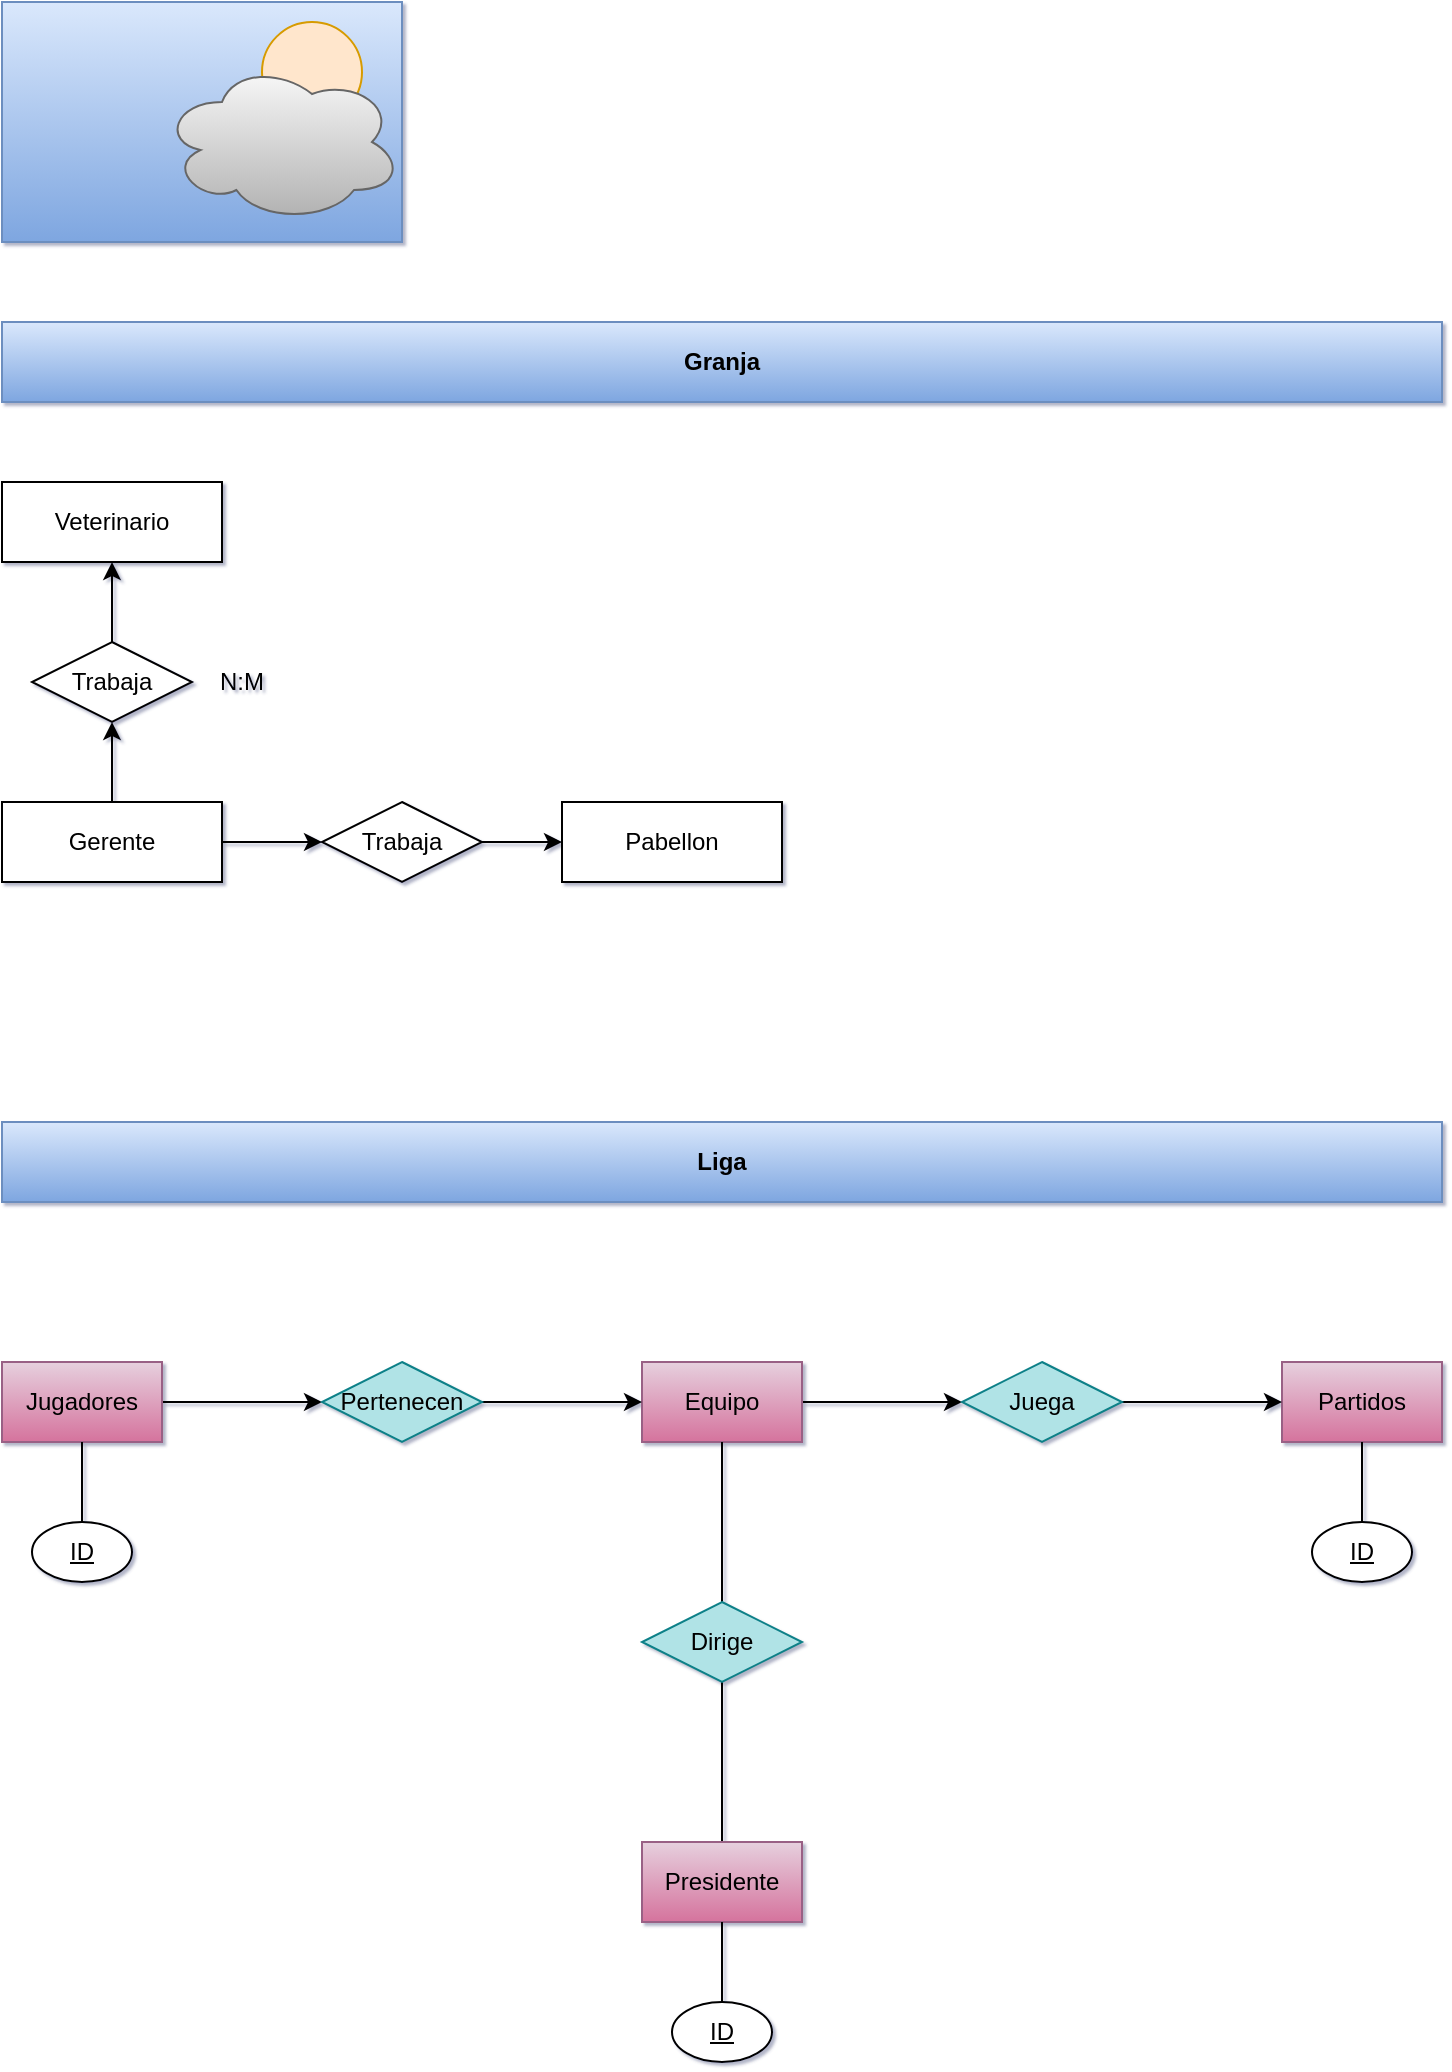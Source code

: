 <mxfile version="24.7.16">
  <diagram name="Página-1" id="0Pppa9BKXvAuz8G_iARb">
    <mxGraphModel dx="1434" dy="750" grid="1" gridSize="10" guides="1" tooltips="1" connect="1" arrows="1" fold="1" page="1" pageScale="1" pageWidth="827" pageHeight="1169" background="none" math="0" shadow="1">
      <root>
        <mxCell id="0" />
        <mxCell id="1" parent="0" />
        <mxCell id="WUPRvrQrmbS5LBofiHhi-1" value="" style="rounded=0;whiteSpace=wrap;html=1;fillColor=#dae8fc;gradientColor=#7ea6e0;strokeColor=#6c8ebf;" vertex="1" parent="1">
          <mxGeometry x="40" y="40" width="200" height="120" as="geometry" />
        </mxCell>
        <mxCell id="WUPRvrQrmbS5LBofiHhi-3" value="" style="ellipse;whiteSpace=wrap;html=1;fillColor=#ffe6cc;strokeColor=#d79b00;" vertex="1" parent="1">
          <mxGeometry x="170" y="50" width="50" height="50" as="geometry" />
        </mxCell>
        <mxCell id="WUPRvrQrmbS5LBofiHhi-2" value="" style="ellipse;shape=cloud;whiteSpace=wrap;html=1;fillColor=#f5f5f5;gradientColor=#b3b3b3;strokeColor=#666666;" vertex="1" parent="1">
          <mxGeometry x="120" y="70" width="120" height="80" as="geometry" />
        </mxCell>
        <mxCell id="WUPRvrQrmbS5LBofiHhi-6" value="&lt;div&gt;Veterinario&lt;/div&gt;" style="rounded=0;whiteSpace=wrap;html=1;" vertex="1" parent="1">
          <mxGeometry x="40" y="280" width="110" height="40" as="geometry" />
        </mxCell>
        <mxCell id="WUPRvrQrmbS5LBofiHhi-14" style="edgeStyle=orthogonalEdgeStyle;rounded=0;orthogonalLoop=1;jettySize=auto;html=1;exitX=0.5;exitY=0;exitDx=0;exitDy=0;entryX=0.5;entryY=1;entryDx=0;entryDy=0;" edge="1" parent="1" source="WUPRvrQrmbS5LBofiHhi-7" target="WUPRvrQrmbS5LBofiHhi-8">
          <mxGeometry relative="1" as="geometry" />
        </mxCell>
        <mxCell id="WUPRvrQrmbS5LBofiHhi-17" style="edgeStyle=orthogonalEdgeStyle;rounded=0;orthogonalLoop=1;jettySize=auto;html=1;exitX=1;exitY=0.5;exitDx=0;exitDy=0;entryX=0;entryY=0.5;entryDx=0;entryDy=0;" edge="1" parent="1" source="WUPRvrQrmbS5LBofiHhi-7" target="WUPRvrQrmbS5LBofiHhi-16">
          <mxGeometry relative="1" as="geometry" />
        </mxCell>
        <mxCell id="WUPRvrQrmbS5LBofiHhi-7" value="&lt;div&gt;Gerente&lt;/div&gt;" style="rounded=0;whiteSpace=wrap;html=1;" vertex="1" parent="1">
          <mxGeometry x="40" y="440" width="110" height="40" as="geometry" />
        </mxCell>
        <mxCell id="WUPRvrQrmbS5LBofiHhi-15" style="edgeStyle=orthogonalEdgeStyle;rounded=0;orthogonalLoop=1;jettySize=auto;html=1;exitX=0.5;exitY=0;exitDx=0;exitDy=0;" edge="1" parent="1" source="WUPRvrQrmbS5LBofiHhi-8" target="WUPRvrQrmbS5LBofiHhi-6">
          <mxGeometry relative="1" as="geometry" />
        </mxCell>
        <mxCell id="WUPRvrQrmbS5LBofiHhi-8" value="&lt;div&gt;Trabaja&lt;/div&gt;" style="rhombus;whiteSpace=wrap;html=1;" vertex="1" parent="1">
          <mxGeometry x="55" y="360" width="80" height="40" as="geometry" />
        </mxCell>
        <mxCell id="WUPRvrQrmbS5LBofiHhi-18" style="edgeStyle=orthogonalEdgeStyle;rounded=0;orthogonalLoop=1;jettySize=auto;html=1;exitX=1;exitY=0.5;exitDx=0;exitDy=0;" edge="1" parent="1" source="WUPRvrQrmbS5LBofiHhi-16" target="WUPRvrQrmbS5LBofiHhi-5">
          <mxGeometry relative="1" as="geometry" />
        </mxCell>
        <mxCell id="WUPRvrQrmbS5LBofiHhi-16" value="&lt;div&gt;Trabaja&lt;/div&gt;" style="rhombus;whiteSpace=wrap;html=1;" vertex="1" parent="1">
          <mxGeometry x="200" y="440" width="80" height="40" as="geometry" />
        </mxCell>
        <mxCell id="WUPRvrQrmbS5LBofiHhi-19" value="N:M" style="text;html=1;align=center;verticalAlign=middle;whiteSpace=wrap;rounded=0;" vertex="1" parent="1">
          <mxGeometry x="130" y="365" width="60" height="30" as="geometry" />
        </mxCell>
        <mxCell id="WUPRvrQrmbS5LBofiHhi-20" value="&lt;b&gt;Granja&lt;/b&gt;" style="text;html=1;align=center;verticalAlign=middle;whiteSpace=wrap;rounded=0;fillColor=#dae8fc;gradientColor=#7ea6e0;strokeColor=#6c8ebf;" vertex="1" parent="1">
          <mxGeometry x="40" y="200" width="720" height="40" as="geometry" />
        </mxCell>
        <mxCell id="WUPRvrQrmbS5LBofiHhi-21" value="&lt;b&gt;Liga&lt;/b&gt;" style="text;html=1;align=center;verticalAlign=middle;whiteSpace=wrap;rounded=0;fillColor=#dae8fc;gradientColor=#7ea6e0;strokeColor=#6c8ebf;" vertex="1" parent="1">
          <mxGeometry x="40" y="600" width="720" height="40" as="geometry" />
        </mxCell>
        <mxCell id="WUPRvrQrmbS5LBofiHhi-5" value="&lt;div&gt;Pabellon&lt;/div&gt;" style="rounded=0;whiteSpace=wrap;html=1;" vertex="1" parent="1">
          <mxGeometry x="320" y="440" width="110" height="40" as="geometry" />
        </mxCell>
        <mxCell id="WUPRvrQrmbS5LBofiHhi-28" style="edgeStyle=orthogonalEdgeStyle;rounded=0;orthogonalLoop=1;jettySize=auto;html=1;exitX=1;exitY=0.5;exitDx=0;exitDy=0;entryX=0;entryY=0.5;entryDx=0;entryDy=0;" edge="1" parent="1" source="WUPRvrQrmbS5LBofiHhi-23" target="WUPRvrQrmbS5LBofiHhi-26">
          <mxGeometry relative="1" as="geometry" />
        </mxCell>
        <mxCell id="WUPRvrQrmbS5LBofiHhi-23" value="Jugadores" style="rounded=0;whiteSpace=wrap;html=1;fillColor=#e6d0de;gradientColor=#d5739d;strokeColor=#996185;" vertex="1" parent="1">
          <mxGeometry x="40" y="720" width="80" height="40" as="geometry" />
        </mxCell>
        <mxCell id="WUPRvrQrmbS5LBofiHhi-31" style="edgeStyle=orthogonalEdgeStyle;rounded=0;orthogonalLoop=1;jettySize=auto;html=1;exitX=1;exitY=0.5;exitDx=0;exitDy=0;entryX=0;entryY=0.5;entryDx=0;entryDy=0;" edge="1" parent="1" source="WUPRvrQrmbS5LBofiHhi-24" target="WUPRvrQrmbS5LBofiHhi-27">
          <mxGeometry relative="1" as="geometry" />
        </mxCell>
        <mxCell id="WUPRvrQrmbS5LBofiHhi-24" value="Equipo" style="rounded=0;whiteSpace=wrap;html=1;fillColor=#e6d0de;gradientColor=#d5739d;strokeColor=#996185;" vertex="1" parent="1">
          <mxGeometry x="360" y="720" width="80" height="40" as="geometry" />
        </mxCell>
        <mxCell id="WUPRvrQrmbS5LBofiHhi-25" value="&lt;div&gt;Partidos&lt;/div&gt;" style="rounded=0;whiteSpace=wrap;html=1;fillColor=#e6d0de;gradientColor=#d5739d;strokeColor=#996185;" vertex="1" parent="1">
          <mxGeometry x="680" y="720" width="80" height="40" as="geometry" />
        </mxCell>
        <mxCell id="WUPRvrQrmbS5LBofiHhi-29" style="edgeStyle=orthogonalEdgeStyle;rounded=0;orthogonalLoop=1;jettySize=auto;html=1;exitX=1;exitY=0.5;exitDx=0;exitDy=0;entryX=0;entryY=0.5;entryDx=0;entryDy=0;" edge="1" parent="1" source="WUPRvrQrmbS5LBofiHhi-26" target="WUPRvrQrmbS5LBofiHhi-24">
          <mxGeometry relative="1" as="geometry" />
        </mxCell>
        <mxCell id="WUPRvrQrmbS5LBofiHhi-26" value="Pertenecen" style="rhombus;whiteSpace=wrap;html=1;fillColor=#b0e3e6;strokeColor=#0e8088;" vertex="1" parent="1">
          <mxGeometry x="200" y="720" width="80" height="40" as="geometry" />
        </mxCell>
        <mxCell id="WUPRvrQrmbS5LBofiHhi-32" style="edgeStyle=orthogonalEdgeStyle;rounded=0;orthogonalLoop=1;jettySize=auto;html=1;exitX=1;exitY=0.5;exitDx=0;exitDy=0;entryX=0;entryY=0.5;entryDx=0;entryDy=0;" edge="1" parent="1" source="WUPRvrQrmbS5LBofiHhi-27" target="WUPRvrQrmbS5LBofiHhi-25">
          <mxGeometry relative="1" as="geometry" />
        </mxCell>
        <mxCell id="WUPRvrQrmbS5LBofiHhi-27" value="&lt;div&gt;Juega&lt;/div&gt;" style="rhombus;whiteSpace=wrap;html=1;fillColor=#b0e3e6;strokeColor=#0e8088;" vertex="1" parent="1">
          <mxGeometry x="520" y="720" width="80" height="40" as="geometry" />
        </mxCell>
        <mxCell id="WUPRvrQrmbS5LBofiHhi-35" style="edgeStyle=orthogonalEdgeStyle;rounded=0;orthogonalLoop=1;jettySize=auto;html=1;exitX=0.5;exitY=0;exitDx=0;exitDy=0;entryX=0.5;entryY=1;entryDx=0;entryDy=0;endArrow=none;endFill=0;" edge="1" parent="1" source="WUPRvrQrmbS5LBofiHhi-33" target="WUPRvrQrmbS5LBofiHhi-34">
          <mxGeometry relative="1" as="geometry" />
        </mxCell>
        <mxCell id="WUPRvrQrmbS5LBofiHhi-33" value="Presidente" style="rounded=0;whiteSpace=wrap;html=1;fillColor=#e6d0de;gradientColor=#d5739d;strokeColor=#996185;" vertex="1" parent="1">
          <mxGeometry x="360" y="960" width="80" height="40" as="geometry" />
        </mxCell>
        <mxCell id="WUPRvrQrmbS5LBofiHhi-36" style="edgeStyle=orthogonalEdgeStyle;rounded=0;orthogonalLoop=1;jettySize=auto;html=1;exitX=0.5;exitY=0;exitDx=0;exitDy=0;entryX=0.5;entryY=1;entryDx=0;entryDy=0;endArrow=none;endFill=0;" edge="1" parent="1" source="WUPRvrQrmbS5LBofiHhi-34" target="WUPRvrQrmbS5LBofiHhi-24">
          <mxGeometry relative="1" as="geometry" />
        </mxCell>
        <mxCell id="WUPRvrQrmbS5LBofiHhi-34" value="&lt;div&gt;Dirige&lt;/div&gt;" style="rhombus;whiteSpace=wrap;html=1;fillColor=#b0e3e6;strokeColor=#0e8088;" vertex="1" parent="1">
          <mxGeometry x="360" y="840" width="80" height="40" as="geometry" />
        </mxCell>
        <mxCell id="WUPRvrQrmbS5LBofiHhi-41" style="edgeStyle=orthogonalEdgeStyle;rounded=0;orthogonalLoop=1;jettySize=auto;html=1;exitX=0.5;exitY=0;exitDx=0;exitDy=0;entryX=0.5;entryY=1;entryDx=0;entryDy=0;endArrow=none;endFill=0;" edge="1" parent="1" source="WUPRvrQrmbS5LBofiHhi-37" target="WUPRvrQrmbS5LBofiHhi-23">
          <mxGeometry relative="1" as="geometry" />
        </mxCell>
        <mxCell id="WUPRvrQrmbS5LBofiHhi-37" value="&lt;u&gt;ID&lt;/u&gt;" style="ellipse;whiteSpace=wrap;html=1;" vertex="1" parent="1">
          <mxGeometry x="55" y="800" width="50" height="30" as="geometry" />
        </mxCell>
        <mxCell id="WUPRvrQrmbS5LBofiHhi-40" style="edgeStyle=orthogonalEdgeStyle;rounded=0;orthogonalLoop=1;jettySize=auto;html=1;entryX=0.5;entryY=1;entryDx=0;entryDy=0;endArrow=none;endFill=0;" edge="1" parent="1" source="WUPRvrQrmbS5LBofiHhi-38" target="WUPRvrQrmbS5LBofiHhi-33">
          <mxGeometry relative="1" as="geometry" />
        </mxCell>
        <mxCell id="WUPRvrQrmbS5LBofiHhi-38" value="&lt;u&gt;ID&lt;/u&gt;" style="ellipse;whiteSpace=wrap;html=1;" vertex="1" parent="1">
          <mxGeometry x="375" y="1040" width="50" height="30" as="geometry" />
        </mxCell>
        <mxCell id="WUPRvrQrmbS5LBofiHhi-42" style="edgeStyle=orthogonalEdgeStyle;rounded=0;orthogonalLoop=1;jettySize=auto;html=1;exitX=0.5;exitY=0;exitDx=0;exitDy=0;entryX=0.5;entryY=1;entryDx=0;entryDy=0;strokeColor=default;endArrow=none;endFill=0;" edge="1" parent="1" source="WUPRvrQrmbS5LBofiHhi-39" target="WUPRvrQrmbS5LBofiHhi-25">
          <mxGeometry relative="1" as="geometry" />
        </mxCell>
        <mxCell id="WUPRvrQrmbS5LBofiHhi-39" value="&lt;u&gt;ID&lt;/u&gt;" style="ellipse;whiteSpace=wrap;html=1;" vertex="1" parent="1">
          <mxGeometry x="695" y="800" width="50" height="30" as="geometry" />
        </mxCell>
      </root>
    </mxGraphModel>
  </diagram>
</mxfile>
